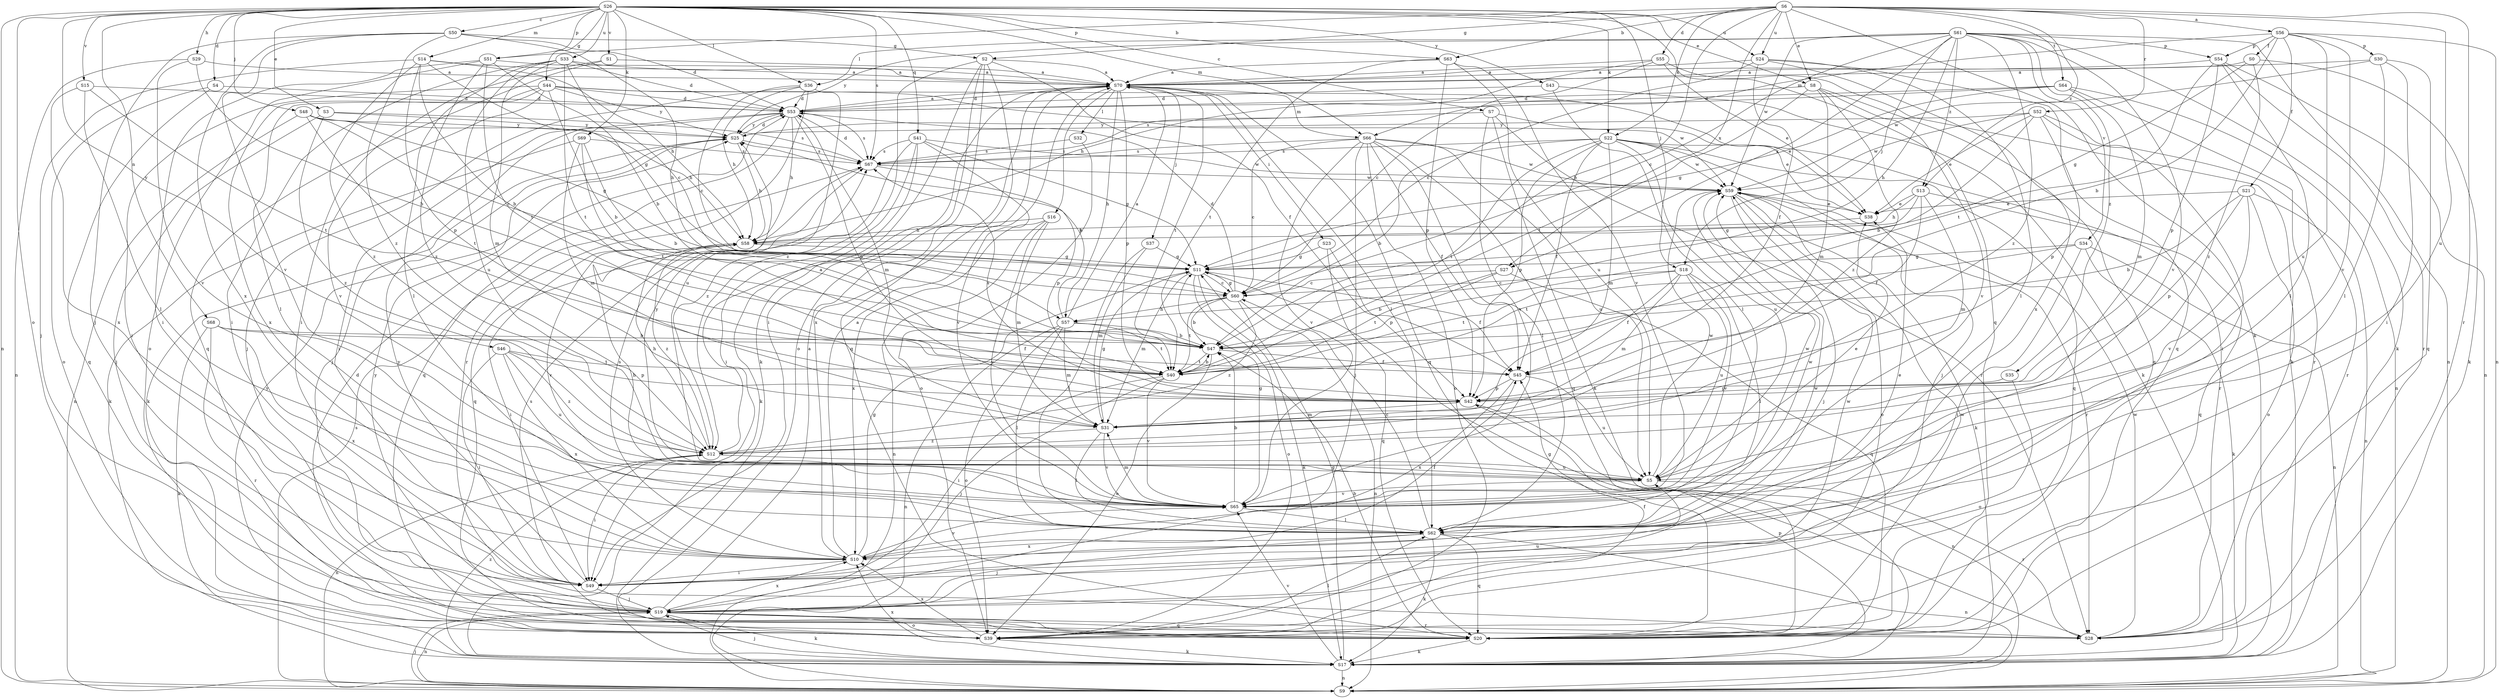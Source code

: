 strict digraph  {
S26;
S6;
S61;
S56;
S70;
S63;
S47;
S7;
S50;
S60;
S4;
S55;
S53;
S3;
S8;
S38;
S21;
S0;
S45;
S44;
S2;
S11;
S29;
S57;
S58;
S16;
S23;
S49;
S48;
S18;
S37;
S19;
S69;
S22;
S17;
S36;
S32;
S62;
S14;
S66;
S31;
S68;
S9;
S39;
S51;
S54;
S30;
S42;
S41;
S20;
S52;
S28;
S67;
S64;
S40;
S33;
S24;
S5;
S15;
S1;
S34;
S65;
S59;
S27;
S10;
S43;
S46;
S25;
S13;
S35;
S12;
S26 -> S63  [label=b];
S26 -> S7  [label=c];
S26 -> S50  [label=c];
S26 -> S4  [label=d];
S26 -> S3  [label=e];
S26 -> S8  [label=e];
S26 -> S44  [label=g];
S26 -> S29  [label=h];
S26 -> S48  [label=j];
S26 -> S18  [label=j];
S26 -> S69  [label=k];
S26 -> S22  [label=k];
S26 -> S36  [label=l];
S26 -> S14  [label=m];
S26 -> S66  [label=m];
S26 -> S68  [label=n];
S26 -> S9  [label=n];
S26 -> S39  [label=o];
S26 -> S51  [label=p];
S26 -> S41  [label=q];
S26 -> S20  [label=q];
S26 -> S67  [label=s];
S26 -> S33  [label=u];
S26 -> S24  [label=u];
S26 -> S15  [label=v];
S26 -> S1  [label=v];
S26 -> S43  [label=y];
S26 -> S46  [label=y];
S6 -> S56  [label=a];
S6 -> S63  [label=b];
S6 -> S47  [label=b];
S6 -> S55  [label=d];
S6 -> S8  [label=e];
S6 -> S2  [label=g];
S6 -> S22  [label=k];
S6 -> S17  [label=k];
S6 -> S51  [label=p];
S6 -> S52  [label=r];
S6 -> S28  [label=r];
S6 -> S64  [label=t];
S6 -> S24  [label=u];
S6 -> S5  [label=u];
S6 -> S27  [label=x];
S6 -> S13  [label=z];
S61 -> S60  [label=c];
S61 -> S57  [label=h];
S61 -> S18  [label=j];
S61 -> S17  [label=k];
S61 -> S36  [label=l];
S61 -> S9  [label=n];
S61 -> S54  [label=p];
S61 -> S34  [label=v];
S61 -> S65  [label=v];
S61 -> S59  [label=w];
S61 -> S27  [label=x];
S61 -> S25  [label=y];
S61 -> S13  [label=z];
S61 -> S35  [label=z];
S61 -> S12  [label=z];
S56 -> S47  [label=b];
S56 -> S21  [label=f];
S56 -> S0  [label=f];
S56 -> S66  [label=m];
S56 -> S9  [label=n];
S56 -> S54  [label=p];
S56 -> S30  [label=p];
S56 -> S5  [label=u];
S56 -> S65  [label=v];
S70 -> S53  [label=d];
S70 -> S57  [label=h];
S70 -> S16  [label=i];
S70 -> S23  [label=i];
S70 -> S37  [label=j];
S70 -> S32  [label=l];
S70 -> S62  [label=l];
S70 -> S66  [label=m];
S70 -> S42  [label=p];
S70 -> S20  [label=q];
S70 -> S40  [label=t];
S70 -> S10  [label=x];
S63 -> S70  [label=a];
S63 -> S42  [label=p];
S63 -> S40  [label=t];
S63 -> S5  [label=u];
S63 -> S65  [label=v];
S47 -> S45  [label=f];
S47 -> S39  [label=o];
S47 -> S40  [label=t];
S7 -> S38  [label=e];
S7 -> S17  [label=k];
S7 -> S28  [label=r];
S7 -> S65  [label=v];
S7 -> S25  [label=y];
S50 -> S53  [label=d];
S50 -> S2  [label=g];
S50 -> S57  [label=h];
S50 -> S19  [label=j];
S50 -> S65  [label=v];
S50 -> S10  [label=x];
S50 -> S12  [label=z];
S60 -> S47  [label=b];
S60 -> S53  [label=d];
S60 -> S11  [label=g];
S60 -> S57  [label=h];
S60 -> S9  [label=n];
S60 -> S40  [label=t];
S60 -> S12  [label=z];
S4 -> S53  [label=d];
S4 -> S39  [label=o];
S4 -> S20  [label=q];
S55 -> S70  [label=a];
S55 -> S60  [label=c];
S55 -> S38  [label=e];
S55 -> S58  [label=h];
S55 -> S17  [label=k];
S53 -> S70  [label=a];
S53 -> S58  [label=h];
S53 -> S49  [label=i];
S53 -> S19  [label=j];
S53 -> S31  [label=m];
S53 -> S42  [label=p];
S53 -> S20  [label=q];
S53 -> S67  [label=s];
S53 -> S25  [label=y];
S3 -> S19  [label=j];
S3 -> S67  [label=s];
S3 -> S25  [label=y];
S3 -> S12  [label=z];
S8 -> S53  [label=d];
S8 -> S31  [label=m];
S8 -> S20  [label=q];
S8 -> S40  [label=t];
S8 -> S65  [label=v];
S8 -> S12  [label=z];
S38 -> S58  [label=h];
S21 -> S47  [label=b];
S21 -> S38  [label=e];
S21 -> S9  [label=n];
S21 -> S39  [label=o];
S21 -> S42  [label=p];
S21 -> S65  [label=v];
S0 -> S70  [label=a];
S0 -> S11  [label=g];
S0 -> S17  [label=k];
S0 -> S12  [label=z];
S45 -> S42  [label=p];
S45 -> S5  [label=u];
S45 -> S10  [label=x];
S44 -> S47  [label=b];
S44 -> S53  [label=d];
S44 -> S38  [label=e];
S44 -> S49  [label=i];
S44 -> S62  [label=l];
S44 -> S65  [label=v];
S44 -> S59  [label=w];
S44 -> S10  [label=x];
S44 -> S25  [label=y];
S2 -> S70  [label=a];
S2 -> S45  [label=f];
S2 -> S49  [label=i];
S2 -> S17  [label=k];
S2 -> S39  [label=o];
S2 -> S20  [label=q];
S2 -> S12  [label=z];
S11 -> S60  [label=c];
S11 -> S45  [label=f];
S11 -> S17  [label=k];
S11 -> S31  [label=m];
S11 -> S39  [label=o];
S29 -> S70  [label=a];
S29 -> S47  [label=b];
S29 -> S9  [label=n];
S29 -> S65  [label=v];
S57 -> S70  [label=a];
S57 -> S47  [label=b];
S57 -> S62  [label=l];
S57 -> S31  [label=m];
S57 -> S9  [label=n];
S57 -> S39  [label=o];
S57 -> S40  [label=t];
S57 -> S25  [label=y];
S58 -> S11  [label=g];
S58 -> S49  [label=i];
S58 -> S65  [label=v];
S58 -> S12  [label=z];
S16 -> S58  [label=h];
S16 -> S31  [label=m];
S16 -> S9  [label=n];
S16 -> S65  [label=v];
S16 -> S10  [label=x];
S23 -> S11  [label=g];
S23 -> S42  [label=p];
S23 -> S20  [label=q];
S49 -> S19  [label=j];
S49 -> S59  [label=w];
S49 -> S25  [label=y];
S48 -> S60  [label=c];
S48 -> S11  [label=g];
S48 -> S58  [label=h];
S48 -> S9  [label=n];
S48 -> S40  [label=t];
S48 -> S25  [label=y];
S18 -> S60  [label=c];
S18 -> S45  [label=f];
S18 -> S62  [label=l];
S18 -> S31  [label=m];
S18 -> S40  [label=t];
S18 -> S5  [label=u];
S18 -> S65  [label=v];
S37 -> S11  [label=g];
S37 -> S62  [label=l];
S37 -> S31  [label=m];
S19 -> S70  [label=a];
S19 -> S17  [label=k];
S19 -> S9  [label=n];
S19 -> S39  [label=o];
S19 -> S20  [label=q];
S19 -> S28  [label=r];
S19 -> S5  [label=u];
S19 -> S59  [label=w];
S19 -> S10  [label=x];
S19 -> S25  [label=y];
S69 -> S47  [label=b];
S69 -> S17  [label=k];
S69 -> S31  [label=m];
S69 -> S67  [label=s];
S69 -> S40  [label=t];
S22 -> S47  [label=b];
S22 -> S45  [label=f];
S22 -> S19  [label=j];
S22 -> S31  [label=m];
S22 -> S42  [label=p];
S22 -> S20  [label=q];
S22 -> S28  [label=r];
S22 -> S67  [label=s];
S22 -> S40  [label=t];
S22 -> S5  [label=u];
S22 -> S59  [label=w];
S17 -> S11  [label=g];
S17 -> S19  [label=j];
S17 -> S9  [label=n];
S17 -> S42  [label=p];
S17 -> S65  [label=v];
S17 -> S10  [label=x];
S17 -> S12  [label=z];
S36 -> S60  [label=c];
S36 -> S53  [label=d];
S36 -> S58  [label=h];
S36 -> S19  [label=j];
S36 -> S28  [label=r];
S36 -> S5  [label=u];
S32 -> S39  [label=o];
S32 -> S67  [label=s];
S62 -> S60  [label=c];
S62 -> S38  [label=e];
S62 -> S19  [label=j];
S62 -> S17  [label=k];
S62 -> S9  [label=n];
S62 -> S20  [label=q];
S62 -> S59  [label=w];
S62 -> S10  [label=x];
S14 -> S70  [label=a];
S14 -> S47  [label=b];
S14 -> S11  [label=g];
S14 -> S58  [label=h];
S14 -> S19  [label=j];
S14 -> S42  [label=p];
S14 -> S12  [label=z];
S66 -> S60  [label=c];
S66 -> S45  [label=f];
S66 -> S19  [label=j];
S66 -> S62  [label=l];
S66 -> S39  [label=o];
S66 -> S20  [label=q];
S66 -> S67  [label=s];
S66 -> S5  [label=u];
S66 -> S65  [label=v];
S66 -> S59  [label=w];
S31 -> S11  [label=g];
S31 -> S62  [label=l];
S31 -> S65  [label=v];
S31 -> S12  [label=z];
S68 -> S47  [label=b];
S68 -> S45  [label=f];
S68 -> S17  [label=k];
S68 -> S28  [label=r];
S68 -> S10  [label=x];
S9 -> S19  [label=j];
S9 -> S67  [label=s];
S39 -> S53  [label=d];
S39 -> S45  [label=f];
S39 -> S17  [label=k];
S39 -> S62  [label=l];
S39 -> S10  [label=x];
S39 -> S25  [label=y];
S51 -> S70  [label=a];
S51 -> S47  [label=b];
S51 -> S49  [label=i];
S51 -> S39  [label=o];
S51 -> S40  [label=t];
S51 -> S12  [label=z];
S54 -> S70  [label=a];
S54 -> S62  [label=l];
S54 -> S9  [label=n];
S54 -> S42  [label=p];
S54 -> S28  [label=r];
S54 -> S40  [label=t];
S30 -> S70  [label=a];
S30 -> S49  [label=i];
S30 -> S62  [label=l];
S30 -> S20  [label=q];
S30 -> S59  [label=w];
S42 -> S31  [label=m];
S42 -> S9  [label=n];
S42 -> S67  [label=s];
S41 -> S11  [label=g];
S41 -> S49  [label=i];
S41 -> S17  [label=k];
S41 -> S67  [label=s];
S41 -> S65  [label=v];
S41 -> S59  [label=w];
S41 -> S12  [label=z];
S20 -> S47  [label=b];
S20 -> S17  [label=k];
S20 -> S67  [label=s];
S20 -> S59  [label=w];
S52 -> S47  [label=b];
S52 -> S38  [label=e];
S52 -> S49  [label=i];
S52 -> S42  [label=p];
S52 -> S28  [label=r];
S52 -> S59  [label=w];
S52 -> S25  [label=y];
S28 -> S11  [label=g];
S28 -> S59  [label=w];
S67 -> S53  [label=d];
S67 -> S42  [label=p];
S67 -> S20  [label=q];
S67 -> S59  [label=w];
S64 -> S53  [label=d];
S64 -> S11  [label=g];
S64 -> S31  [label=m];
S64 -> S9  [label=n];
S64 -> S28  [label=r];
S64 -> S67  [label=s];
S40 -> S47  [label=b];
S40 -> S49  [label=i];
S40 -> S19  [label=j];
S40 -> S65  [label=v];
S33 -> S70  [label=a];
S33 -> S60  [label=c];
S33 -> S53  [label=d];
S33 -> S49  [label=i];
S33 -> S62  [label=l];
S33 -> S31  [label=m];
S33 -> S40  [label=t];
S33 -> S5  [label=u];
S24 -> S70  [label=a];
S24 -> S60  [label=c];
S24 -> S45  [label=f];
S24 -> S62  [label=l];
S24 -> S20  [label=q];
S24 -> S10  [label=x];
S5 -> S38  [label=e];
S5 -> S28  [label=r];
S5 -> S65  [label=v];
S5 -> S59  [label=w];
S5 -> S25  [label=y];
S15 -> S53  [label=d];
S15 -> S62  [label=l];
S15 -> S40  [label=t];
S15 -> S10  [label=x];
S1 -> S70  [label=a];
S1 -> S49  [label=i];
S1 -> S20  [label=q];
S34 -> S11  [label=g];
S34 -> S49  [label=i];
S34 -> S17  [label=k];
S34 -> S9  [label=n];
S34 -> S40  [label=t];
S65 -> S47  [label=b];
S65 -> S11  [label=g];
S65 -> S58  [label=h];
S65 -> S62  [label=l];
S65 -> S31  [label=m];
S65 -> S59  [label=w];
S59 -> S38  [label=e];
S59 -> S19  [label=j];
S59 -> S17  [label=k];
S59 -> S39  [label=o];
S59 -> S28  [label=r];
S27 -> S47  [label=b];
S27 -> S60  [label=c];
S27 -> S20  [label=q];
S27 -> S40  [label=t];
S10 -> S70  [label=a];
S10 -> S45  [label=f];
S10 -> S11  [label=g];
S10 -> S49  [label=i];
S10 -> S67  [label=s];
S10 -> S65  [label=v];
S43 -> S53  [label=d];
S43 -> S17  [label=k];
S43 -> S62  [label=l];
S46 -> S49  [label=i];
S46 -> S42  [label=p];
S46 -> S40  [label=t];
S46 -> S5  [label=u];
S46 -> S10  [label=x];
S46 -> S12  [label=z];
S25 -> S53  [label=d];
S25 -> S58  [label=h];
S25 -> S17  [label=k];
S25 -> S67  [label=s];
S13 -> S38  [label=e];
S13 -> S45  [label=f];
S13 -> S11  [label=g];
S13 -> S58  [label=h];
S13 -> S31  [label=m];
S13 -> S20  [label=q];
S35 -> S39  [label=o];
S35 -> S42  [label=p];
S12 -> S70  [label=a];
S12 -> S58  [label=h];
S12 -> S49  [label=i];
S12 -> S9  [label=n];
S12 -> S5  [label=u];
}
